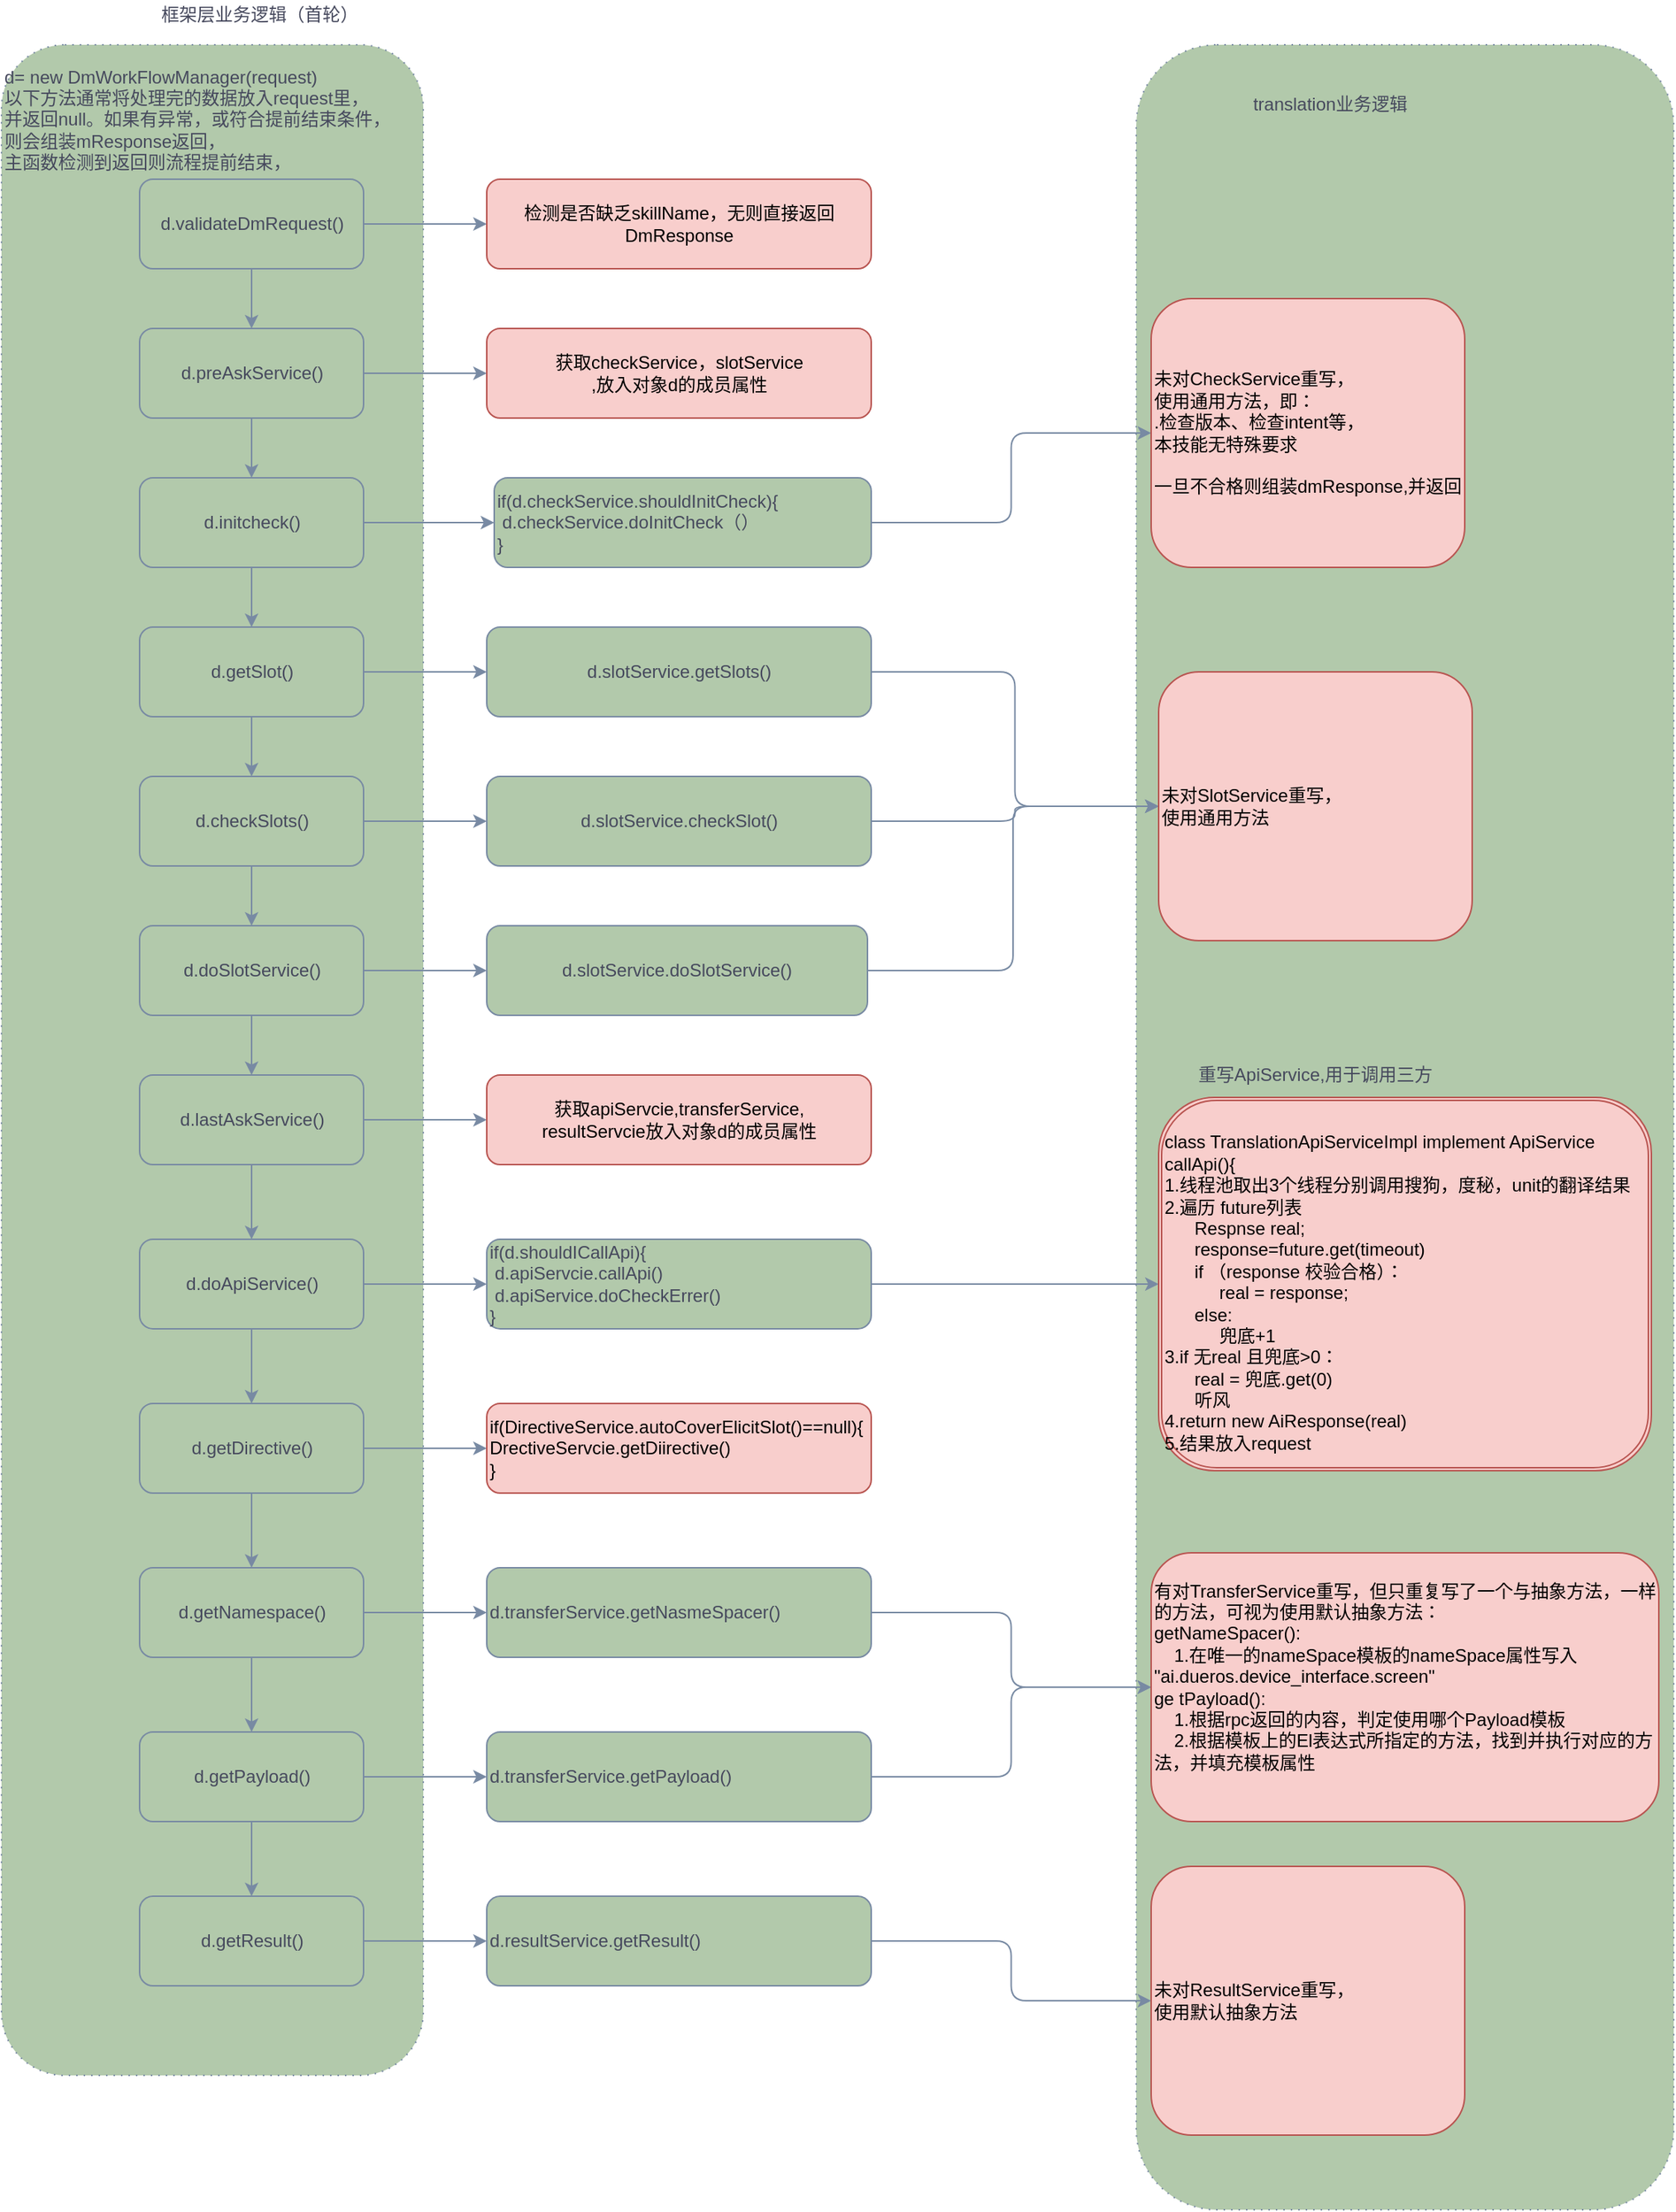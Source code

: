 <mxfile version="13.8.2" type="github">
  <diagram id="hl56yfetpkZTC3vXIedy" name="第 1 页">
    <mxGraphModel dx="1662" dy="794" grid="1" gridSize="10" guides="1" tooltips="1" connect="1" arrows="1" fold="1" page="1" pageScale="1" pageWidth="1169" pageHeight="1654" math="0" shadow="0">
      <root>
        <mxCell id="0" />
        <mxCell id="1" parent="0" />
        <mxCell id="-9Mtz2GCRb9Vz_m4Vo6k-84" value="" style="shape=ext;rounded=1;html=1;whiteSpace=wrap;dashed=1;dashPattern=1 4;fillColor=#B2C9AB;strokeColor=#788AA3;fontColor=#46495D;" vertex="1" parent="1">
          <mxGeometry x="790" y="40" width="360" height="1450" as="geometry" />
        </mxCell>
        <mxCell id="-9Mtz2GCRb9Vz_m4Vo6k-12" value="" style="shape=ext;rounded=1;html=1;whiteSpace=wrap;dashed=1;dashPattern=1 4;fillColor=#B2C9AB;strokeColor=#788AA3;fontColor=#46495D;" vertex="1" parent="1">
          <mxGeometry x="30" y="40" width="282.5" height="1360" as="geometry" />
        </mxCell>
        <mxCell id="-9Mtz2GCRb9Vz_m4Vo6k-30" value="" style="edgeStyle=orthogonalEdgeStyle;rounded=0;orthogonalLoop=1;jettySize=auto;html=1;strokeColor=#788AA3;fontColor=#46495D;" edge="1" parent="1" source="-9Mtz2GCRb9Vz_m4Vo6k-1" target="-9Mtz2GCRb9Vz_m4Vo6k-29">
          <mxGeometry relative="1" as="geometry" />
        </mxCell>
        <mxCell id="-9Mtz2GCRb9Vz_m4Vo6k-1" value="d.validateDmRequest()" style="rounded=1;whiteSpace=wrap;html=1;fillColor=#B2C9AB;strokeColor=#788AA3;fontColor=#46495D;" vertex="1" parent="1">
          <mxGeometry x="122.5" y="130" width="150" height="60" as="geometry" />
        </mxCell>
        <mxCell id="-9Mtz2GCRb9Vz_m4Vo6k-32" value="" style="edgeStyle=orthogonalEdgeStyle;rounded=0;orthogonalLoop=1;jettySize=auto;html=1;strokeColor=#788AA3;fontColor=#46495D;" edge="1" parent="1" source="-9Mtz2GCRb9Vz_m4Vo6k-2" target="-9Mtz2GCRb9Vz_m4Vo6k-31">
          <mxGeometry relative="1" as="geometry" />
        </mxCell>
        <mxCell id="-9Mtz2GCRb9Vz_m4Vo6k-2" value="d.preAskService()" style="rounded=1;whiteSpace=wrap;html=1;fillColor=#B2C9AB;strokeColor=#788AA3;fontColor=#46495D;" vertex="1" parent="1">
          <mxGeometry x="122.5" y="230" width="150" height="60" as="geometry" />
        </mxCell>
        <mxCell id="-9Mtz2GCRb9Vz_m4Vo6k-16" value="" style="edgeStyle=orthogonalEdgeStyle;rounded=0;orthogonalLoop=1;jettySize=auto;html=1;strokeColor=#788AA3;fontColor=#46495D;" edge="1" parent="1" source="-9Mtz2GCRb9Vz_m4Vo6k-3" target="-9Mtz2GCRb9Vz_m4Vo6k-4">
          <mxGeometry relative="1" as="geometry" />
        </mxCell>
        <mxCell id="-9Mtz2GCRb9Vz_m4Vo6k-34" value="" style="edgeStyle=orthogonalEdgeStyle;rounded=0;orthogonalLoop=1;jettySize=auto;html=1;strokeColor=#788AA3;fontColor=#46495D;" edge="1" parent="1" source="-9Mtz2GCRb9Vz_m4Vo6k-3" target="-9Mtz2GCRb9Vz_m4Vo6k-33">
          <mxGeometry relative="1" as="geometry" />
        </mxCell>
        <mxCell id="-9Mtz2GCRb9Vz_m4Vo6k-3" value="d.initcheck()" style="rounded=1;whiteSpace=wrap;html=1;fillColor=#B2C9AB;strokeColor=#788AA3;fontColor=#46495D;" vertex="1" parent="1">
          <mxGeometry x="122.5" y="330" width="150" height="60" as="geometry" />
        </mxCell>
        <mxCell id="-9Mtz2GCRb9Vz_m4Vo6k-18" value="" style="edgeStyle=orthogonalEdgeStyle;rounded=0;orthogonalLoop=1;jettySize=auto;html=1;strokeColor=#788AA3;fontColor=#46495D;" edge="1" parent="1" source="-9Mtz2GCRb9Vz_m4Vo6k-4" target="-9Mtz2GCRb9Vz_m4Vo6k-5">
          <mxGeometry relative="1" as="geometry" />
        </mxCell>
        <mxCell id="-9Mtz2GCRb9Vz_m4Vo6k-36" value="" style="edgeStyle=orthogonalEdgeStyle;rounded=0;orthogonalLoop=1;jettySize=auto;html=1;strokeColor=#788AA3;fontColor=#46495D;" edge="1" parent="1" source="-9Mtz2GCRb9Vz_m4Vo6k-4" target="-9Mtz2GCRb9Vz_m4Vo6k-35">
          <mxGeometry relative="1" as="geometry" />
        </mxCell>
        <mxCell id="-9Mtz2GCRb9Vz_m4Vo6k-4" value="d.getSlot()" style="rounded=1;whiteSpace=wrap;html=1;fillColor=#B2C9AB;strokeColor=#788AA3;fontColor=#46495D;" vertex="1" parent="1">
          <mxGeometry x="122.5" y="430" width="150" height="60" as="geometry" />
        </mxCell>
        <mxCell id="-9Mtz2GCRb9Vz_m4Vo6k-17" value="" style="edgeStyle=orthogonalEdgeStyle;rounded=0;orthogonalLoop=1;jettySize=auto;html=1;strokeColor=#788AA3;fontColor=#46495D;" edge="1" parent="1" source="-9Mtz2GCRb9Vz_m4Vo6k-5" target="-9Mtz2GCRb9Vz_m4Vo6k-6">
          <mxGeometry relative="1" as="geometry" />
        </mxCell>
        <mxCell id="-9Mtz2GCRb9Vz_m4Vo6k-38" value="" style="edgeStyle=orthogonalEdgeStyle;rounded=0;orthogonalLoop=1;jettySize=auto;html=1;strokeColor=#788AA3;fontColor=#46495D;" edge="1" parent="1" source="-9Mtz2GCRb9Vz_m4Vo6k-5" target="-9Mtz2GCRb9Vz_m4Vo6k-37">
          <mxGeometry relative="1" as="geometry" />
        </mxCell>
        <mxCell id="-9Mtz2GCRb9Vz_m4Vo6k-5" value="d.checkSlots()" style="rounded=1;whiteSpace=wrap;html=1;fillColor=#B2C9AB;strokeColor=#788AA3;fontColor=#46495D;" vertex="1" parent="1">
          <mxGeometry x="122.5" y="530" width="150" height="60" as="geometry" />
        </mxCell>
        <mxCell id="-9Mtz2GCRb9Vz_m4Vo6k-40" value="" style="edgeStyle=orthogonalEdgeStyle;rounded=0;orthogonalLoop=1;jettySize=auto;html=1;strokeColor=#788AA3;fontColor=#46495D;" edge="1" parent="1" source="-9Mtz2GCRb9Vz_m4Vo6k-6" target="-9Mtz2GCRb9Vz_m4Vo6k-39">
          <mxGeometry relative="1" as="geometry" />
        </mxCell>
        <mxCell id="-9Mtz2GCRb9Vz_m4Vo6k-43" value="" style="edgeStyle=orthogonalEdgeStyle;rounded=0;orthogonalLoop=1;jettySize=auto;html=1;strokeColor=#788AA3;fontColor=#46495D;" edge="1" parent="1" source="-9Mtz2GCRb9Vz_m4Vo6k-6" target="-9Mtz2GCRb9Vz_m4Vo6k-41">
          <mxGeometry relative="1" as="geometry" />
        </mxCell>
        <mxCell id="-9Mtz2GCRb9Vz_m4Vo6k-6" value="d.doSlotService()" style="rounded=1;whiteSpace=wrap;html=1;fillColor=#B2C9AB;strokeColor=#788AA3;fontColor=#46495D;" vertex="1" parent="1">
          <mxGeometry x="122.5" y="630" width="150" height="60" as="geometry" />
        </mxCell>
        <mxCell id="-9Mtz2GCRb9Vz_m4Vo6k-20" value="" style="edgeStyle=orthogonalEdgeStyle;rounded=0;orthogonalLoop=1;jettySize=auto;html=1;strokeColor=#788AA3;fontColor=#46495D;" edge="1" parent="1" source="-9Mtz2GCRb9Vz_m4Vo6k-7" target="-9Mtz2GCRb9Vz_m4Vo6k-8">
          <mxGeometry relative="1" as="geometry" />
        </mxCell>
        <mxCell id="-9Mtz2GCRb9Vz_m4Vo6k-47" value="" style="edgeStyle=orthogonalEdgeStyle;rounded=0;orthogonalLoop=1;jettySize=auto;html=1;strokeColor=#788AA3;fontColor=#46495D;" edge="1" parent="1" source="-9Mtz2GCRb9Vz_m4Vo6k-7" target="-9Mtz2GCRb9Vz_m4Vo6k-46">
          <mxGeometry relative="1" as="geometry" />
        </mxCell>
        <mxCell id="-9Mtz2GCRb9Vz_m4Vo6k-7" value="d.doApiService()" style="rounded=1;whiteSpace=wrap;html=1;fillColor=#B2C9AB;strokeColor=#788AA3;fontColor=#46495D;" vertex="1" parent="1">
          <mxGeometry x="122.5" y="840" width="150" height="60" as="geometry" />
        </mxCell>
        <mxCell id="-9Mtz2GCRb9Vz_m4Vo6k-21" value="" style="edgeStyle=orthogonalEdgeStyle;rounded=0;orthogonalLoop=1;jettySize=auto;html=1;strokeColor=#788AA3;fontColor=#46495D;" edge="1" parent="1" source="-9Mtz2GCRb9Vz_m4Vo6k-8" target="-9Mtz2GCRb9Vz_m4Vo6k-9">
          <mxGeometry relative="1" as="geometry" />
        </mxCell>
        <mxCell id="-9Mtz2GCRb9Vz_m4Vo6k-50" value="" style="edgeStyle=orthogonalEdgeStyle;rounded=0;orthogonalLoop=1;jettySize=auto;html=1;strokeColor=#788AA3;fontColor=#46495D;" edge="1" parent="1" source="-9Mtz2GCRb9Vz_m4Vo6k-8" target="-9Mtz2GCRb9Vz_m4Vo6k-49">
          <mxGeometry relative="1" as="geometry" />
        </mxCell>
        <mxCell id="-9Mtz2GCRb9Vz_m4Vo6k-8" value="d.getDirective()" style="rounded=1;whiteSpace=wrap;html=1;fillColor=#B2C9AB;strokeColor=#788AA3;fontColor=#46495D;" vertex="1" parent="1">
          <mxGeometry x="122.5" y="950" width="150" height="60" as="geometry" />
        </mxCell>
        <mxCell id="-9Mtz2GCRb9Vz_m4Vo6k-22" value="" style="edgeStyle=orthogonalEdgeStyle;rounded=0;orthogonalLoop=1;jettySize=auto;html=1;strokeColor=#788AA3;fontColor=#46495D;" edge="1" parent="1" source="-9Mtz2GCRb9Vz_m4Vo6k-9" target="-9Mtz2GCRb9Vz_m4Vo6k-10">
          <mxGeometry relative="1" as="geometry" />
        </mxCell>
        <mxCell id="-9Mtz2GCRb9Vz_m4Vo6k-53" value="" style="edgeStyle=orthogonalEdgeStyle;rounded=0;orthogonalLoop=1;jettySize=auto;html=1;strokeColor=#788AA3;fontColor=#46495D;" edge="1" parent="1" source="-9Mtz2GCRb9Vz_m4Vo6k-9" target="-9Mtz2GCRb9Vz_m4Vo6k-51">
          <mxGeometry relative="1" as="geometry" />
        </mxCell>
        <mxCell id="-9Mtz2GCRb9Vz_m4Vo6k-9" value="d.getNamespace()" style="rounded=1;whiteSpace=wrap;html=1;fillColor=#B2C9AB;strokeColor=#788AA3;fontColor=#46495D;" vertex="1" parent="1">
          <mxGeometry x="122.5" y="1060" width="150" height="60" as="geometry" />
        </mxCell>
        <mxCell id="-9Mtz2GCRb9Vz_m4Vo6k-23" value="" style="edgeStyle=orthogonalEdgeStyle;rounded=0;orthogonalLoop=1;jettySize=auto;html=1;strokeColor=#788AA3;fontColor=#46495D;" edge="1" parent="1" source="-9Mtz2GCRb9Vz_m4Vo6k-10" target="-9Mtz2GCRb9Vz_m4Vo6k-11">
          <mxGeometry relative="1" as="geometry" />
        </mxCell>
        <mxCell id="-9Mtz2GCRb9Vz_m4Vo6k-55" value="" style="edgeStyle=orthogonalEdgeStyle;rounded=0;orthogonalLoop=1;jettySize=auto;html=1;strokeColor=#788AA3;fontColor=#46495D;" edge="1" parent="1" source="-9Mtz2GCRb9Vz_m4Vo6k-10" target="-9Mtz2GCRb9Vz_m4Vo6k-54">
          <mxGeometry relative="1" as="geometry" />
        </mxCell>
        <mxCell id="-9Mtz2GCRb9Vz_m4Vo6k-10" value="d.getPayload()" style="rounded=1;whiteSpace=wrap;html=1;fillColor=#B2C9AB;strokeColor=#788AA3;fontColor=#46495D;" vertex="1" parent="1">
          <mxGeometry x="122.5" y="1170" width="150" height="60" as="geometry" />
        </mxCell>
        <mxCell id="-9Mtz2GCRb9Vz_m4Vo6k-57" value="" style="edgeStyle=orthogonalEdgeStyle;rounded=0;orthogonalLoop=1;jettySize=auto;html=1;strokeColor=#788AA3;fontColor=#46495D;" edge="1" parent="1" source="-9Mtz2GCRb9Vz_m4Vo6k-11" target="-9Mtz2GCRb9Vz_m4Vo6k-56">
          <mxGeometry relative="1" as="geometry" />
        </mxCell>
        <mxCell id="-9Mtz2GCRb9Vz_m4Vo6k-11" value="d.getResult()" style="rounded=1;whiteSpace=wrap;html=1;fillColor=#B2C9AB;strokeColor=#788AA3;fontColor=#46495D;" vertex="1" parent="1">
          <mxGeometry x="122.5" y="1280" width="150" height="60" as="geometry" />
        </mxCell>
        <mxCell id="-9Mtz2GCRb9Vz_m4Vo6k-13" value="d= new DmWorkFlowManager(request)&lt;br&gt;以下方法通常将处理完的数据放入request里，&lt;br&gt;并返回null。如果有异常，或符合提前结束条件，&lt;br&gt;则会组装mResponse返回，&lt;br&gt;主函数检测到返回则流程提前结束，" style="text;html=1;strokeColor=none;fillColor=none;align=left;verticalAlign=middle;whiteSpace=wrap;rounded=0;fontColor=#46495D;" vertex="1" parent="1">
          <mxGeometry x="30" y="80" width="315" height="20" as="geometry" />
        </mxCell>
        <mxCell id="-9Mtz2GCRb9Vz_m4Vo6k-14" value="" style="endArrow=classic;html=1;exitX=0.5;exitY=1;exitDx=0;exitDy=0;strokeColor=#788AA3;fontColor=#46495D;" edge="1" parent="1" source="-9Mtz2GCRb9Vz_m4Vo6k-1" target="-9Mtz2GCRb9Vz_m4Vo6k-2">
          <mxGeometry width="50" height="50" relative="1" as="geometry">
            <mxPoint x="332.5" y="150" as="sourcePoint" />
            <mxPoint x="382.5" y="100" as="targetPoint" />
          </mxGeometry>
        </mxCell>
        <mxCell id="-9Mtz2GCRb9Vz_m4Vo6k-15" value="" style="endArrow=classic;html=1;exitX=0.5;exitY=1;exitDx=0;exitDy=0;entryX=0.5;entryY=0;entryDx=0;entryDy=0;strokeColor=#788AA3;fontColor=#46495D;" edge="1" parent="1" source="-9Mtz2GCRb9Vz_m4Vo6k-2" target="-9Mtz2GCRb9Vz_m4Vo6k-3">
          <mxGeometry width="50" height="50" relative="1" as="geometry">
            <mxPoint x="192.5" y="200" as="sourcePoint" />
            <mxPoint x="192.5" y="240" as="targetPoint" />
          </mxGeometry>
        </mxCell>
        <mxCell id="-9Mtz2GCRb9Vz_m4Vo6k-28" value="框架层业务逻辑（首轮）" style="text;html=1;strokeColor=none;fillColor=none;align=center;verticalAlign=middle;whiteSpace=wrap;rounded=0;fontColor=#46495D;" vertex="1" parent="1">
          <mxGeometry x="127.5" y="10" width="150" height="20" as="geometry" />
        </mxCell>
        <mxCell id="-9Mtz2GCRb9Vz_m4Vo6k-29" value="检测是否缺乏skillName，无则直接返回DmResponse" style="rounded=1;whiteSpace=wrap;html=1;fillColor=#f8cecc;strokeColor=#b85450;" vertex="1" parent="1">
          <mxGeometry x="355" y="130" width="257.5" height="60" as="geometry" />
        </mxCell>
        <mxCell id="-9Mtz2GCRb9Vz_m4Vo6k-31" value="获取checkService，slotService&lt;br&gt;,放入对象d的成员属性" style="rounded=1;whiteSpace=wrap;html=1;fillColor=#f8cecc;strokeColor=#b85450;" vertex="1" parent="1">
          <mxGeometry x="355" y="230" width="257.5" height="60" as="geometry" />
        </mxCell>
        <mxCell id="-9Mtz2GCRb9Vz_m4Vo6k-78" style="edgeStyle=orthogonalEdgeStyle;curved=0;rounded=1;sketch=0;orthogonalLoop=1;jettySize=auto;html=1;entryX=0;entryY=0.5;entryDx=0;entryDy=0;strokeColor=#788AA3;fillColor=#B2C9AB;fontColor=#46495D;" edge="1" parent="1" source="-9Mtz2GCRb9Vz_m4Vo6k-33" target="-9Mtz2GCRb9Vz_m4Vo6k-77">
          <mxGeometry relative="1" as="geometry" />
        </mxCell>
        <mxCell id="-9Mtz2GCRb9Vz_m4Vo6k-33" value="if(d.checkService.shouldInitCheck){&lt;br&gt;&amp;nbsp;d.checkService.doInitCheck（）&lt;br&gt;}" style="rounded=1;whiteSpace=wrap;html=1;align=left;fillColor=#B2C9AB;strokeColor=#788AA3;fontColor=#46495D;" vertex="1" parent="1">
          <mxGeometry x="360" y="330" width="252.5" height="60" as="geometry" />
        </mxCell>
        <mxCell id="-9Mtz2GCRb9Vz_m4Vo6k-74" style="edgeStyle=orthogonalEdgeStyle;curved=0;rounded=1;sketch=0;orthogonalLoop=1;jettySize=auto;html=1;exitX=1;exitY=0.5;exitDx=0;exitDy=0;entryX=0;entryY=0.5;entryDx=0;entryDy=0;strokeColor=#788AA3;fillColor=#B2C9AB;fontColor=#46495D;" edge="1" parent="1" source="-9Mtz2GCRb9Vz_m4Vo6k-35" target="-9Mtz2GCRb9Vz_m4Vo6k-63">
          <mxGeometry relative="1" as="geometry" />
        </mxCell>
        <mxCell id="-9Mtz2GCRb9Vz_m4Vo6k-35" value="d.slotService.getSlots()" style="rounded=1;whiteSpace=wrap;html=1;fillColor=#B2C9AB;strokeColor=#788AA3;fontColor=#46495D;" vertex="1" parent="1">
          <mxGeometry x="355" y="430" width="257.5" height="60" as="geometry" />
        </mxCell>
        <mxCell id="-9Mtz2GCRb9Vz_m4Vo6k-75" style="edgeStyle=orthogonalEdgeStyle;curved=0;rounded=1;sketch=0;orthogonalLoop=1;jettySize=auto;html=1;entryX=0;entryY=0.5;entryDx=0;entryDy=0;strokeColor=#788AA3;fillColor=#B2C9AB;fontColor=#46495D;" edge="1" parent="1" source="-9Mtz2GCRb9Vz_m4Vo6k-37" target="-9Mtz2GCRb9Vz_m4Vo6k-63">
          <mxGeometry relative="1" as="geometry" />
        </mxCell>
        <mxCell id="-9Mtz2GCRb9Vz_m4Vo6k-37" value="d.slotService.checkSlot()" style="rounded=1;whiteSpace=wrap;html=1;fillColor=#B2C9AB;strokeColor=#788AA3;fontColor=#46495D;" vertex="1" parent="1">
          <mxGeometry x="355" y="530" width="257.5" height="60" as="geometry" />
        </mxCell>
        <mxCell id="-9Mtz2GCRb9Vz_m4Vo6k-76" style="edgeStyle=orthogonalEdgeStyle;curved=0;rounded=1;sketch=0;orthogonalLoop=1;jettySize=auto;html=1;entryX=0;entryY=0.5;entryDx=0;entryDy=0;strokeColor=#788AA3;fillColor=#B2C9AB;fontColor=#46495D;" edge="1" parent="1" source="-9Mtz2GCRb9Vz_m4Vo6k-39" target="-9Mtz2GCRb9Vz_m4Vo6k-63">
          <mxGeometry relative="1" as="geometry" />
        </mxCell>
        <mxCell id="-9Mtz2GCRb9Vz_m4Vo6k-39" value="d.slotService.doSlotService()" style="rounded=1;whiteSpace=wrap;html=1;fillColor=#B2C9AB;strokeColor=#788AA3;fontColor=#46495D;" vertex="1" parent="1">
          <mxGeometry x="355" y="630" width="255" height="60" as="geometry" />
        </mxCell>
        <mxCell id="-9Mtz2GCRb9Vz_m4Vo6k-42" value="" style="edgeStyle=orthogonalEdgeStyle;rounded=0;orthogonalLoop=1;jettySize=auto;html=1;strokeColor=#788AA3;fontColor=#46495D;" edge="1" parent="1" source="-9Mtz2GCRb9Vz_m4Vo6k-41" target="-9Mtz2GCRb9Vz_m4Vo6k-7">
          <mxGeometry relative="1" as="geometry" />
        </mxCell>
        <mxCell id="-9Mtz2GCRb9Vz_m4Vo6k-45" value="" style="edgeStyle=orthogonalEdgeStyle;rounded=0;orthogonalLoop=1;jettySize=auto;html=1;strokeColor=#788AA3;fontColor=#46495D;" edge="1" parent="1" source="-9Mtz2GCRb9Vz_m4Vo6k-41" target="-9Mtz2GCRb9Vz_m4Vo6k-44">
          <mxGeometry relative="1" as="geometry" />
        </mxCell>
        <mxCell id="-9Mtz2GCRb9Vz_m4Vo6k-41" value="d.lastAskService()" style="rounded=1;whiteSpace=wrap;html=1;fillColor=#B2C9AB;strokeColor=#788AA3;fontColor=#46495D;" vertex="1" parent="1">
          <mxGeometry x="122.5" y="730" width="150" height="60" as="geometry" />
        </mxCell>
        <mxCell id="-9Mtz2GCRb9Vz_m4Vo6k-44" value="获取apiServcie,transferService,&lt;br&gt;resultServcie放入对象d的成员属性" style="rounded=1;whiteSpace=wrap;html=1;fillColor=#f8cecc;strokeColor=#b85450;" vertex="1" parent="1">
          <mxGeometry x="355" y="730" width="257.5" height="60" as="geometry" />
        </mxCell>
        <mxCell id="-9Mtz2GCRb9Vz_m4Vo6k-61" style="edgeStyle=orthogonalEdgeStyle;rounded=0;orthogonalLoop=1;jettySize=auto;html=1;exitX=1;exitY=0.5;exitDx=0;exitDy=0;entryX=0;entryY=0.5;entryDx=0;entryDy=0;strokeColor=#788AA3;fontColor=#46495D;" edge="1" parent="1" source="-9Mtz2GCRb9Vz_m4Vo6k-46" target="-9Mtz2GCRb9Vz_m4Vo6k-58">
          <mxGeometry relative="1" as="geometry">
            <mxPoint x="640" y="212" as="targetPoint" />
          </mxGeometry>
        </mxCell>
        <mxCell id="-9Mtz2GCRb9Vz_m4Vo6k-46" value="if(d.shouldICallApi){&lt;br&gt;&amp;nbsp;d.apiServcie.callApi()&lt;br&gt;&amp;nbsp;d.apiService.doCheckErrer()&lt;br&gt;}" style="rounded=1;whiteSpace=wrap;html=1;align=left;fillColor=#B2C9AB;strokeColor=#788AA3;fontColor=#46495D;" vertex="1" parent="1">
          <mxGeometry x="355" y="840" width="257.5" height="60" as="geometry" />
        </mxCell>
        <mxCell id="-9Mtz2GCRb9Vz_m4Vo6k-49" value="if(DirectiveService.autoCoverElicitSlot()==null){&lt;br&gt;DrectiveServcie.getDiirective()&lt;br&gt;}" style="rounded=1;whiteSpace=wrap;html=1;align=left;fillColor=#f8cecc;strokeColor=#b85450;" vertex="1" parent="1">
          <mxGeometry x="355" y="950" width="257.5" height="60" as="geometry" />
        </mxCell>
        <mxCell id="-9Mtz2GCRb9Vz_m4Vo6k-80" style="edgeStyle=orthogonalEdgeStyle;curved=0;rounded=1;sketch=0;orthogonalLoop=1;jettySize=auto;html=1;strokeColor=#788AA3;fillColor=#B2C9AB;fontColor=#46495D;" edge="1" parent="1" source="-9Mtz2GCRb9Vz_m4Vo6k-51" target="-9Mtz2GCRb9Vz_m4Vo6k-79">
          <mxGeometry relative="1" as="geometry" />
        </mxCell>
        <mxCell id="-9Mtz2GCRb9Vz_m4Vo6k-51" value="d.transferService.getNasmeSpacer()" style="rounded=1;whiteSpace=wrap;html=1;align=left;fillColor=#B2C9AB;strokeColor=#788AA3;fontColor=#46495D;" vertex="1" parent="1">
          <mxGeometry x="355" y="1060" width="257.5" height="60" as="geometry" />
        </mxCell>
        <mxCell id="-9Mtz2GCRb9Vz_m4Vo6k-81" style="edgeStyle=orthogonalEdgeStyle;curved=0;rounded=1;sketch=0;orthogonalLoop=1;jettySize=auto;html=1;entryX=0;entryY=0.5;entryDx=0;entryDy=0;strokeColor=#788AA3;fillColor=#B2C9AB;fontColor=#46495D;" edge="1" parent="1" source="-9Mtz2GCRb9Vz_m4Vo6k-54" target="-9Mtz2GCRb9Vz_m4Vo6k-79">
          <mxGeometry relative="1" as="geometry" />
        </mxCell>
        <mxCell id="-9Mtz2GCRb9Vz_m4Vo6k-54" value="d.transferService.getPayload()" style="rounded=1;whiteSpace=wrap;html=1;align=left;fillColor=#B2C9AB;strokeColor=#788AA3;fontColor=#46495D;" vertex="1" parent="1">
          <mxGeometry x="355" y="1170" width="257.5" height="60" as="geometry" />
        </mxCell>
        <mxCell id="-9Mtz2GCRb9Vz_m4Vo6k-83" style="edgeStyle=orthogonalEdgeStyle;curved=0;rounded=1;sketch=0;orthogonalLoop=1;jettySize=auto;html=1;entryX=0;entryY=0.5;entryDx=0;entryDy=0;strokeColor=#788AA3;fillColor=#B2C9AB;fontColor=#46495D;" edge="1" parent="1" source="-9Mtz2GCRb9Vz_m4Vo6k-56" target="-9Mtz2GCRb9Vz_m4Vo6k-82">
          <mxGeometry relative="1" as="geometry" />
        </mxCell>
        <mxCell id="-9Mtz2GCRb9Vz_m4Vo6k-56" value="d.resultService.getResult()" style="rounded=1;whiteSpace=wrap;html=1;align=left;fillColor=#B2C9AB;strokeColor=#788AA3;fontColor=#46495D;" vertex="1" parent="1">
          <mxGeometry x="355" y="1280" width="257.5" height="60" as="geometry" />
        </mxCell>
        <mxCell id="-9Mtz2GCRb9Vz_m4Vo6k-58" value="&lt;br&gt;class TranslationApiServiceImpl implement ApiService&lt;br&gt;callApi(){&lt;br&gt;1.线程池取出3个线程分别调用搜狗，度秘，unit的翻译结果&lt;br&gt;2.遍历 future列表&lt;br&gt;&amp;nbsp; &amp;nbsp; &amp;nbsp; Respnse real;&lt;br&gt;&amp;nbsp; &amp;nbsp; &amp;nbsp; response=future.get(timeout)&lt;br&gt;&amp;nbsp; &amp;nbsp; &amp;nbsp; if （response 校验合格）：&lt;br&gt;&amp;nbsp; &amp;nbsp; &amp;nbsp; &amp;nbsp; &amp;nbsp; &amp;nbsp;real = response;&lt;br&gt;&amp;nbsp; &amp;nbsp; &amp;nbsp; else:&lt;br&gt;&amp;nbsp; &amp;nbsp; &amp;nbsp; &amp;nbsp; &amp;nbsp; &amp;nbsp;兜底+1&lt;br&gt;3.if 无real 且兜底&amp;gt;0：&lt;br&gt;&amp;nbsp; &amp;nbsp; &amp;nbsp; real = 兜底.get(0)&lt;br&gt;&amp;nbsp; &amp;nbsp; &amp;nbsp; 听风&lt;br&gt;4.return new AiResponse(real)&lt;br&gt;5.结果放入request&lt;br&gt;&amp;nbsp; &amp;nbsp; &amp;nbsp;&amp;nbsp;&lt;br&gt;&amp;nbsp; &amp;nbsp; &amp;nbsp; &amp;nbsp;&lt;br&gt;" style="shape=ext;double=1;rounded=1;whiteSpace=wrap;html=1;align=left;verticalAlign=top;fillColor=#f8cecc;strokeColor=#b85450;" vertex="1" parent="1">
          <mxGeometry x="805" y="745" width="330" height="250" as="geometry" />
        </mxCell>
        <mxCell id="-9Mtz2GCRb9Vz_m4Vo6k-60" value="重写ApiService,用于调用三方" style="text;html=1;strokeColor=none;fillColor=none;align=center;verticalAlign=middle;whiteSpace=wrap;rounded=0;fontColor=#46495D;" vertex="1" parent="1">
          <mxGeometry x="780" y="720" width="260" height="20" as="geometry" />
        </mxCell>
        <mxCell id="-9Mtz2GCRb9Vz_m4Vo6k-63" value="未对SlotService重写，&lt;br&gt;使用通用方法" style="rounded=1;whiteSpace=wrap;html=1;align=left;fillColor=#f8cecc;strokeColor=#b85450;" vertex="1" parent="1">
          <mxGeometry x="805" y="460" width="210" height="180" as="geometry" />
        </mxCell>
        <mxCell id="-9Mtz2GCRb9Vz_m4Vo6k-77" value="未对CheckService重写，&lt;br&gt;使用通用方法，即：&lt;br&gt;.检查版本、检查intent等，&lt;br&gt;本技能无特殊要求&lt;br&gt;&lt;br&gt;一旦不合格则组装dmResponse,并返回" style="rounded=1;whiteSpace=wrap;html=1;align=left;fillColor=#f8cecc;strokeColor=#b85450;" vertex="1" parent="1">
          <mxGeometry x="800" y="210" width="210" height="180" as="geometry" />
        </mxCell>
        <mxCell id="-9Mtz2GCRb9Vz_m4Vo6k-79" value="有对TransferService重写，但只重复写了一个与抽象方法，一样的方法，可视为使用默认抽象方法：&lt;br&gt;getNameSpacer():&lt;br&gt;&amp;nbsp; &amp;nbsp; 1.在唯一的nameSpace模板的nameSpace属性写入 &quot;ai.dueros.device_interface.screen&quot;&lt;br&gt;ge tPayload():&lt;br&gt;&amp;nbsp; &amp;nbsp; 1.根据rpc返回的内容，判定使用哪个Payload模板&lt;br&gt;&amp;nbsp; &amp;nbsp; 2.根据模板上的El表达式所指定的方法，找到并执行对应的方 法，并填充模板属性&lt;br&gt;&amp;nbsp; &amp;nbsp;&amp;nbsp;" style="rounded=1;whiteSpace=wrap;html=1;align=left;fillColor=#f8cecc;strokeColor=#b85450;" vertex="1" parent="1">
          <mxGeometry x="800" y="1050" width="340" height="180" as="geometry" />
        </mxCell>
        <mxCell id="-9Mtz2GCRb9Vz_m4Vo6k-82" value="未对ResultService重写，&lt;br&gt;使用默认抽象方法" style="rounded=1;whiteSpace=wrap;html=1;align=left;fillColor=#f8cecc;strokeColor=#b85450;" vertex="1" parent="1">
          <mxGeometry x="800" y="1260" width="210" height="180" as="geometry" />
        </mxCell>
        <mxCell id="-9Mtz2GCRb9Vz_m4Vo6k-85" value="translation业务逻辑" style="text;html=1;strokeColor=none;fillColor=none;align=center;verticalAlign=middle;whiteSpace=wrap;rounded=0;sketch=0;fontColor=#46495D;" vertex="1" parent="1">
          <mxGeometry x="840" y="70" width="160" height="20" as="geometry" />
        </mxCell>
      </root>
    </mxGraphModel>
  </diagram>
</mxfile>
